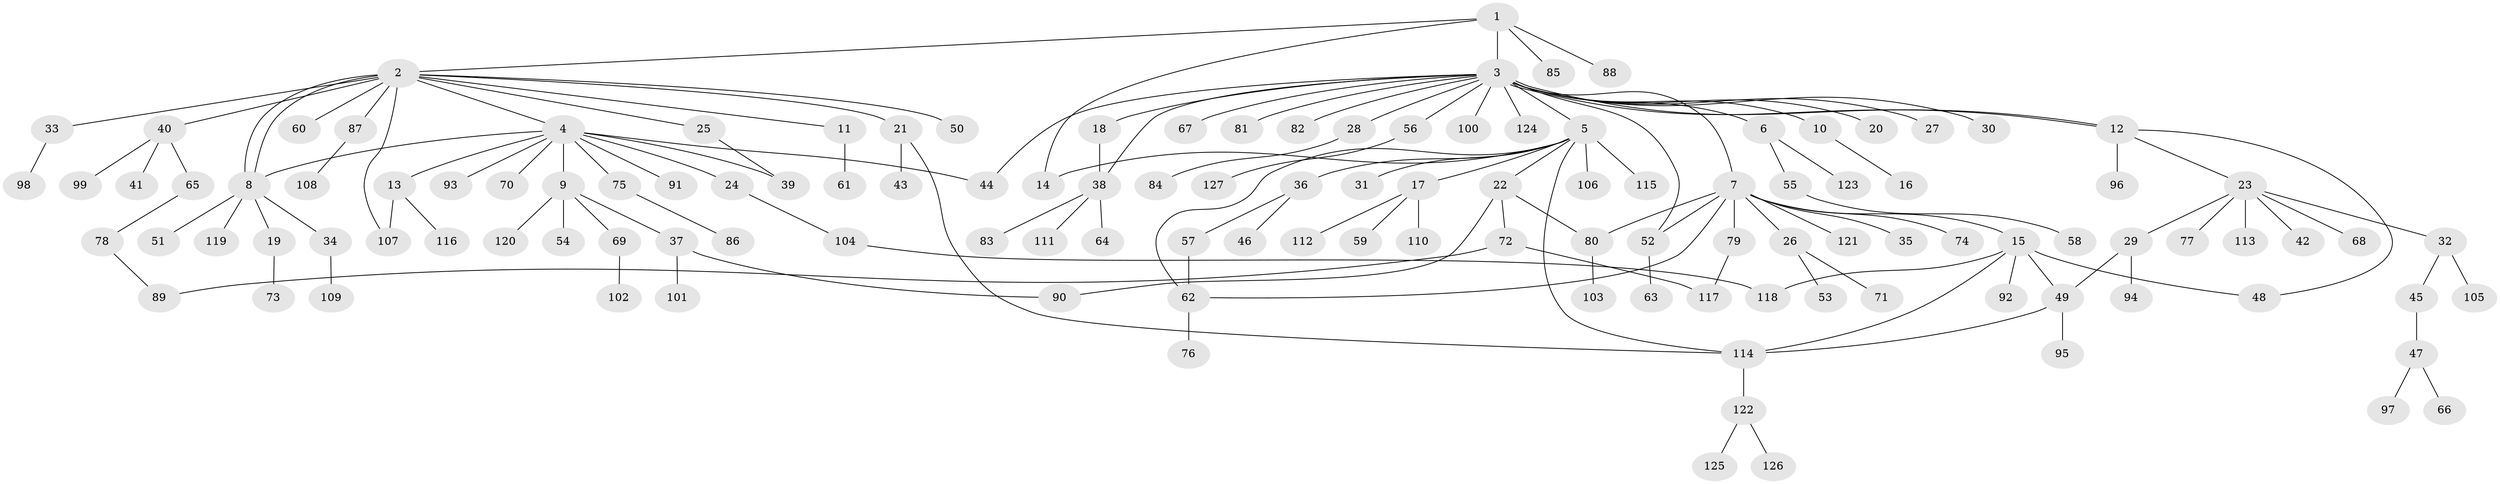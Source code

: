 // Generated by graph-tools (version 1.1) at 2025/47/03/09/25 04:47:16]
// undirected, 127 vertices, 147 edges
graph export_dot {
graph [start="1"]
  node [color=gray90,style=filled];
  1;
  2;
  3;
  4;
  5;
  6;
  7;
  8;
  9;
  10;
  11;
  12;
  13;
  14;
  15;
  16;
  17;
  18;
  19;
  20;
  21;
  22;
  23;
  24;
  25;
  26;
  27;
  28;
  29;
  30;
  31;
  32;
  33;
  34;
  35;
  36;
  37;
  38;
  39;
  40;
  41;
  42;
  43;
  44;
  45;
  46;
  47;
  48;
  49;
  50;
  51;
  52;
  53;
  54;
  55;
  56;
  57;
  58;
  59;
  60;
  61;
  62;
  63;
  64;
  65;
  66;
  67;
  68;
  69;
  70;
  71;
  72;
  73;
  74;
  75;
  76;
  77;
  78;
  79;
  80;
  81;
  82;
  83;
  84;
  85;
  86;
  87;
  88;
  89;
  90;
  91;
  92;
  93;
  94;
  95;
  96;
  97;
  98;
  99;
  100;
  101;
  102;
  103;
  104;
  105;
  106;
  107;
  108;
  109;
  110;
  111;
  112;
  113;
  114;
  115;
  116;
  117;
  118;
  119;
  120;
  121;
  122;
  123;
  124;
  125;
  126;
  127;
  1 -- 2;
  1 -- 3;
  1 -- 14;
  1 -- 85;
  1 -- 88;
  2 -- 4;
  2 -- 8;
  2 -- 8;
  2 -- 11;
  2 -- 21;
  2 -- 25;
  2 -- 33;
  2 -- 40;
  2 -- 50;
  2 -- 60;
  2 -- 87;
  2 -- 107;
  3 -- 5;
  3 -- 6;
  3 -- 7;
  3 -- 10;
  3 -- 12;
  3 -- 12;
  3 -- 18;
  3 -- 20;
  3 -- 27;
  3 -- 28;
  3 -- 30;
  3 -- 38;
  3 -- 44;
  3 -- 52;
  3 -- 56;
  3 -- 67;
  3 -- 81;
  3 -- 82;
  3 -- 100;
  3 -- 124;
  4 -- 8;
  4 -- 9;
  4 -- 13;
  4 -- 24;
  4 -- 39;
  4 -- 44;
  4 -- 70;
  4 -- 75;
  4 -- 91;
  4 -- 93;
  5 -- 14;
  5 -- 17;
  5 -- 22;
  5 -- 31;
  5 -- 36;
  5 -- 62;
  5 -- 106;
  5 -- 114;
  5 -- 115;
  6 -- 55;
  6 -- 123;
  7 -- 15;
  7 -- 26;
  7 -- 35;
  7 -- 52;
  7 -- 62;
  7 -- 74;
  7 -- 79;
  7 -- 80;
  7 -- 121;
  8 -- 19;
  8 -- 34;
  8 -- 51;
  8 -- 119;
  9 -- 37;
  9 -- 54;
  9 -- 69;
  9 -- 120;
  10 -- 16;
  11 -- 61;
  12 -- 23;
  12 -- 48;
  12 -- 96;
  13 -- 107;
  13 -- 116;
  15 -- 48;
  15 -- 49;
  15 -- 92;
  15 -- 114;
  15 -- 118;
  17 -- 59;
  17 -- 110;
  17 -- 112;
  18 -- 38;
  19 -- 73;
  21 -- 43;
  21 -- 114;
  22 -- 72;
  22 -- 80;
  22 -- 90;
  23 -- 29;
  23 -- 32;
  23 -- 42;
  23 -- 68;
  23 -- 77;
  23 -- 113;
  24 -- 104;
  25 -- 39;
  26 -- 53;
  26 -- 71;
  28 -- 84;
  29 -- 49;
  29 -- 94;
  32 -- 45;
  32 -- 105;
  33 -- 98;
  34 -- 109;
  36 -- 46;
  36 -- 57;
  37 -- 90;
  37 -- 101;
  38 -- 64;
  38 -- 83;
  38 -- 111;
  40 -- 41;
  40 -- 65;
  40 -- 99;
  45 -- 47;
  47 -- 66;
  47 -- 97;
  49 -- 95;
  49 -- 114;
  52 -- 63;
  55 -- 58;
  56 -- 127;
  57 -- 62;
  62 -- 76;
  65 -- 78;
  69 -- 102;
  72 -- 89;
  72 -- 117;
  75 -- 86;
  78 -- 89;
  79 -- 117;
  80 -- 103;
  87 -- 108;
  104 -- 118;
  114 -- 122;
  122 -- 125;
  122 -- 126;
}
